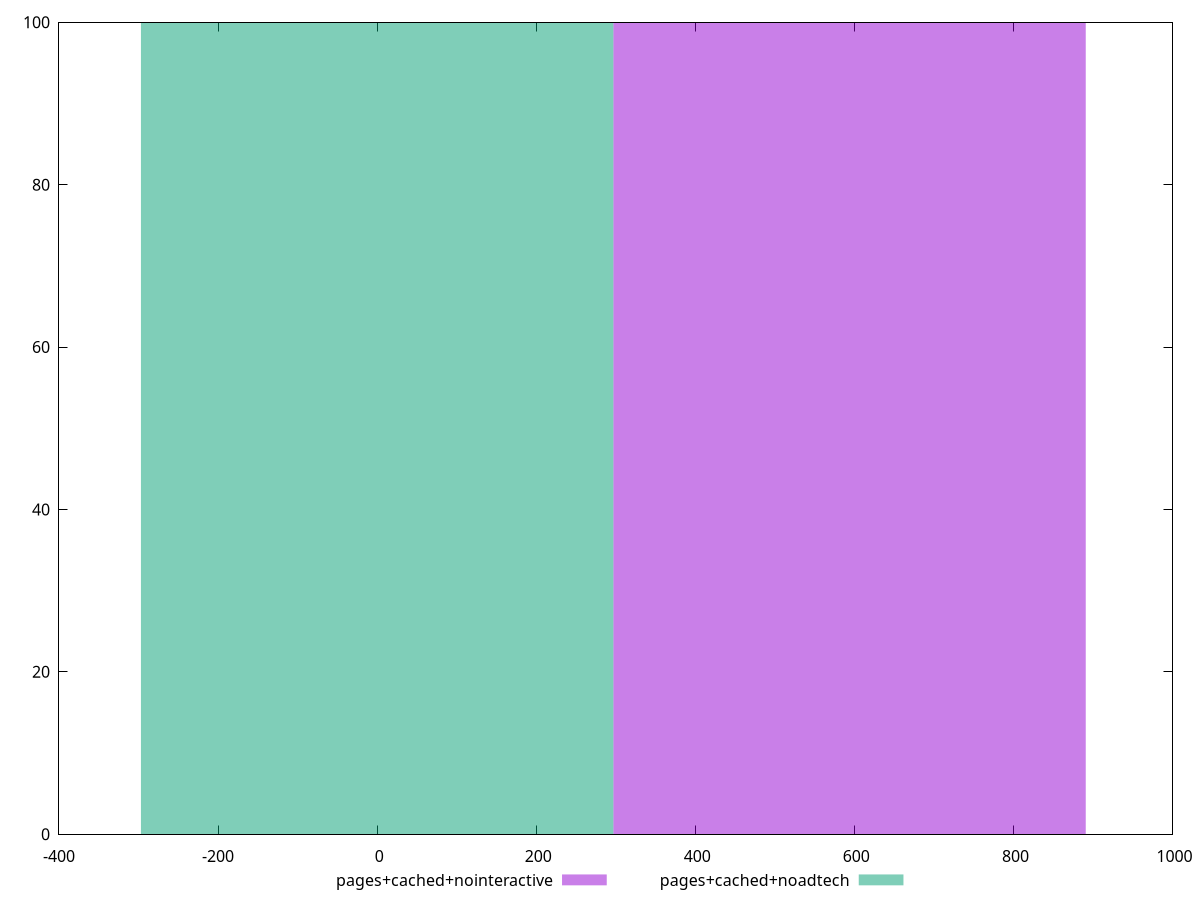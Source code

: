 reset
set terminal svg size 640, 500 enhanced background rgb 'white'
set output "reprap/bootup-time/comparison/histogram/3_vs_4.svg"

$pagesCachedNointeractive <<EOF
593.9508014216868 100
EOF

$pagesCachedNoadtech <<EOF
0 100
EOF

set key outside below
set boxwidth 593.9508014216868
set yrange [0:100]
set style fill transparent solid 0.5 noborder

plot \
  $pagesCachedNointeractive title "pages+cached+nointeractive" with boxes, \
  $pagesCachedNoadtech title "pages+cached+noadtech" with boxes, \


reset